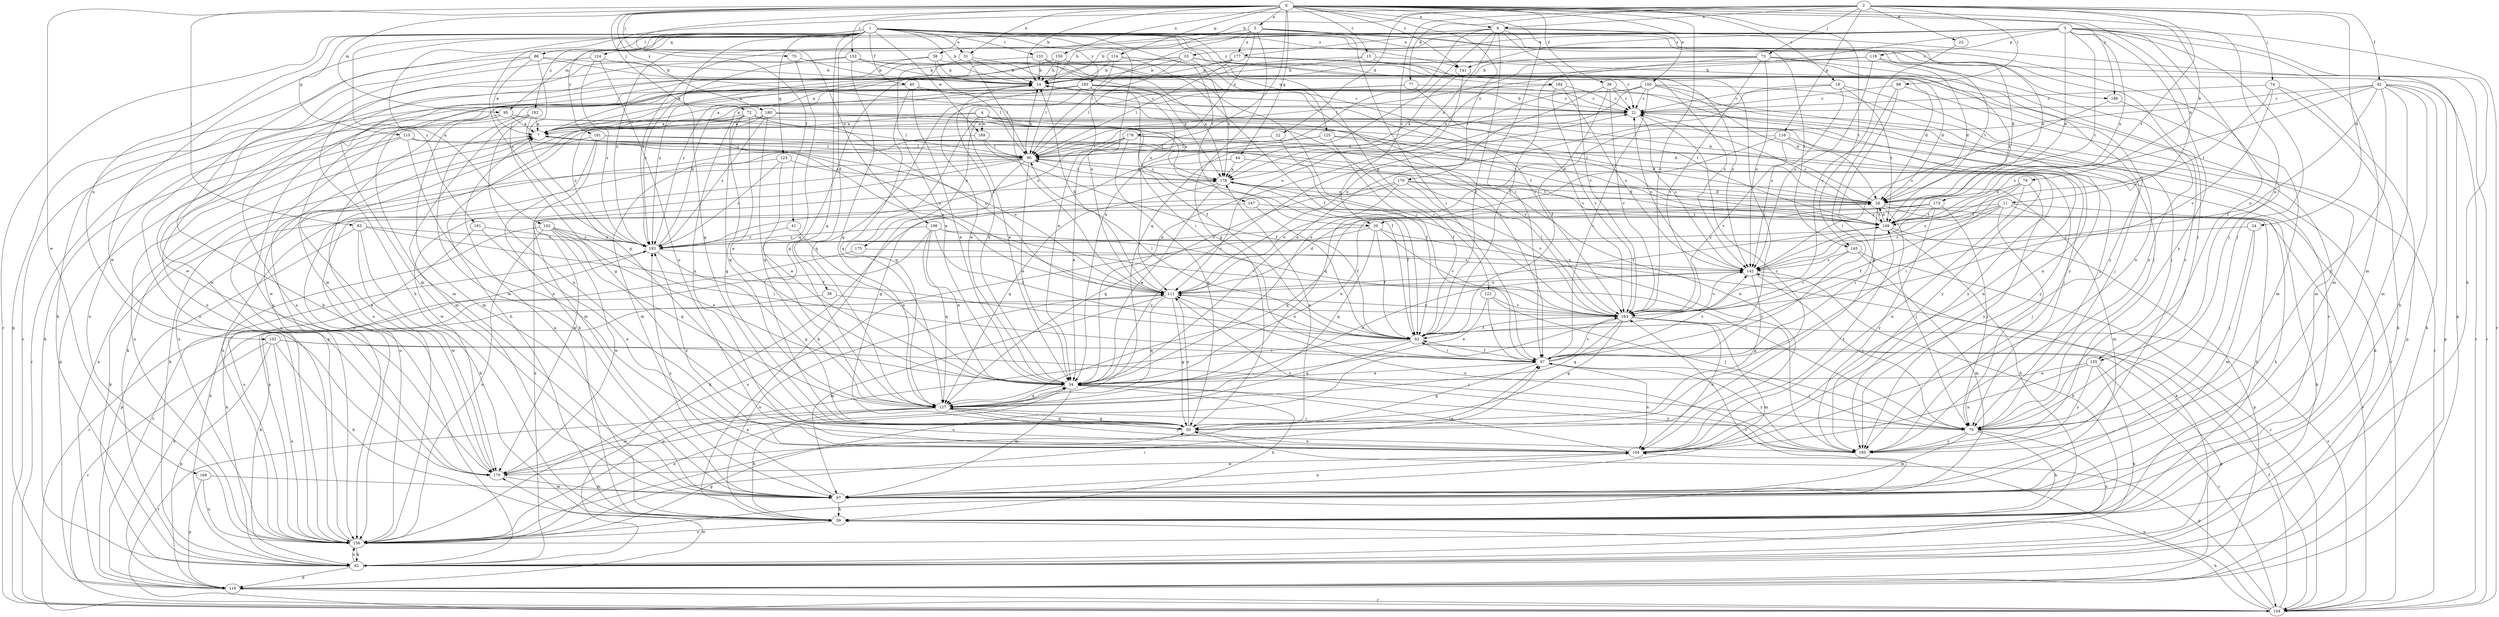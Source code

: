 strict digraph  {
0;
1;
2;
3;
4;
5;
6;
7;
11;
14;
15;
18;
20;
21;
22;
23;
24;
28;
31;
33;
34;
36;
39;
40;
41;
42;
43;
44;
50;
58;
59;
67;
70;
72;
73;
74;
75;
77;
79;
82;
83;
86;
88;
90;
95;
97;
100;
102;
103;
104;
108;
111;
114;
115;
116;
118;
119;
122;
123;
124;
125;
127;
132;
133;
134;
141;
142;
145;
147;
149;
150;
155;
156;
163;
168;
169;
170;
173;
175;
176;
177;
178;
179;
180;
181;
183;
184;
185;
186;
191;
192;
193;
0 -> 5  [label=a];
0 -> 6  [label=a];
0 -> 11  [label=b];
0 -> 14  [label=b];
0 -> 15  [label=c];
0 -> 18  [label=c];
0 -> 31  [label=e];
0 -> 36  [label=f];
0 -> 44  [label=g];
0 -> 67  [label=i];
0 -> 70  [label=j];
0 -> 72  [label=j];
0 -> 83  [label=l];
0 -> 95  [label=m];
0 -> 100  [label=n];
0 -> 108  [label=o];
0 -> 111  [label=o];
0 -> 114  [label=p];
0 -> 132  [label=r];
0 -> 141  [label=s];
0 -> 145  [label=t];
0 -> 150  [label=u];
0 -> 155  [label=u];
0 -> 163  [label=v];
0 -> 168  [label=w];
0 -> 179  [label=y];
0 -> 180  [label=y];
0 -> 186  [label=z];
1 -> 14  [label=b];
1 -> 31  [label=e];
1 -> 39  [label=f];
1 -> 40  [label=f];
1 -> 50  [label=g];
1 -> 86  [label=l];
1 -> 102  [label=n];
1 -> 103  [label=n];
1 -> 111  [label=o];
1 -> 115  [label=p];
1 -> 122  [label=q];
1 -> 123  [label=q];
1 -> 124  [label=q];
1 -> 125  [label=q];
1 -> 127  [label=q];
1 -> 133  [label=r];
1 -> 134  [label=r];
1 -> 141  [label=s];
1 -> 145  [label=t];
1 -> 147  [label=t];
1 -> 149  [label=t];
1 -> 169  [label=w];
1 -> 181  [label=y];
1 -> 183  [label=y];
1 -> 184  [label=y];
1 -> 186  [label=z];
1 -> 191  [label=z];
1 -> 192  [label=z];
1 -> 193  [label=z];
2 -> 6  [label=a];
2 -> 20  [label=c];
2 -> 22  [label=d];
2 -> 23  [label=d];
2 -> 24  [label=d];
2 -> 41  [label=f];
2 -> 42  [label=f];
2 -> 58  [label=h];
2 -> 73  [label=j];
2 -> 74  [label=j];
2 -> 77  [label=k];
2 -> 79  [label=k];
2 -> 88  [label=l];
2 -> 116  [label=p];
2 -> 149  [label=t];
3 -> 14  [label=b];
3 -> 28  [label=d];
3 -> 33  [label=e];
3 -> 43  [label=f];
3 -> 59  [label=h];
3 -> 75  [label=j];
3 -> 82  [label=k];
3 -> 95  [label=m];
3 -> 97  [label=m];
3 -> 118  [label=p];
3 -> 134  [label=r];
3 -> 141  [label=s];
3 -> 149  [label=t];
3 -> 155  [label=u];
3 -> 173  [label=x];
3 -> 185  [label=y];
3 -> 193  [label=z];
4 -> 7  [label=a];
4 -> 20  [label=c];
4 -> 43  [label=f];
4 -> 75  [label=j];
4 -> 127  [label=q];
4 -> 134  [label=r];
4 -> 163  [label=v];
4 -> 169  [label=w];
4 -> 175  [label=x];
5 -> 14  [label=b];
5 -> 28  [label=d];
5 -> 50  [label=g];
5 -> 67  [label=i];
5 -> 75  [label=j];
5 -> 90  [label=l];
5 -> 170  [label=w];
5 -> 176  [label=x];
5 -> 177  [label=x];
6 -> 28  [label=d];
6 -> 34  [label=e];
6 -> 43  [label=f];
6 -> 75  [label=j];
6 -> 119  [label=p];
6 -> 127  [label=q];
6 -> 163  [label=v];
6 -> 177  [label=x];
6 -> 178  [label=x];
6 -> 193  [label=z];
7 -> 90  [label=l];
7 -> 111  [label=o];
7 -> 185  [label=y];
11 -> 20  [label=c];
11 -> 43  [label=f];
11 -> 59  [label=h];
11 -> 75  [label=j];
11 -> 82  [label=k];
11 -> 142  [label=s];
11 -> 149  [label=t];
14 -> 21  [label=c];
14 -> 97  [label=m];
14 -> 156  [label=u];
14 -> 170  [label=w];
15 -> 7  [label=a];
15 -> 14  [label=b];
15 -> 134  [label=r];
15 -> 142  [label=s];
18 -> 21  [label=c];
18 -> 34  [label=e];
18 -> 97  [label=m];
18 -> 142  [label=s];
18 -> 149  [label=t];
20 -> 43  [label=f];
20 -> 82  [label=k];
20 -> 127  [label=q];
20 -> 156  [label=u];
20 -> 163  [label=v];
20 -> 193  [label=z];
21 -> 7  [label=a];
21 -> 14  [label=b];
21 -> 134  [label=r];
21 -> 142  [label=s];
21 -> 156  [label=u];
22 -> 43  [label=f];
22 -> 90  [label=l];
23 -> 163  [label=v];
24 -> 75  [label=j];
24 -> 97  [label=m];
24 -> 193  [label=z];
28 -> 14  [label=b];
28 -> 59  [label=h];
28 -> 67  [label=i];
28 -> 75  [label=j];
28 -> 127  [label=q];
28 -> 134  [label=r];
28 -> 149  [label=t];
28 -> 178  [label=x];
31 -> 14  [label=b];
31 -> 90  [label=l];
31 -> 97  [label=m];
31 -> 178  [label=x];
33 -> 14  [label=b];
33 -> 67  [label=i];
33 -> 90  [label=l];
33 -> 142  [label=s];
33 -> 156  [label=u];
33 -> 178  [label=x];
33 -> 193  [label=z];
34 -> 14  [label=b];
34 -> 21  [label=c];
34 -> 59  [label=h];
34 -> 97  [label=m];
34 -> 127  [label=q];
34 -> 185  [label=y];
36 -> 21  [label=c];
36 -> 43  [label=f];
36 -> 111  [label=o];
36 -> 163  [label=v];
36 -> 185  [label=y];
39 -> 82  [label=k];
39 -> 163  [label=v];
40 -> 21  [label=c];
40 -> 34  [label=e];
40 -> 97  [label=m];
40 -> 127  [label=q];
40 -> 149  [label=t];
41 -> 34  [label=e];
41 -> 193  [label=z];
42 -> 21  [label=c];
42 -> 34  [label=e];
42 -> 43  [label=f];
42 -> 59  [label=h];
42 -> 82  [label=k];
42 -> 97  [label=m];
42 -> 119  [label=p];
42 -> 142  [label=s];
42 -> 185  [label=y];
43 -> 67  [label=i];
43 -> 90  [label=l];
43 -> 111  [label=o];
43 -> 119  [label=p];
43 -> 127  [label=q];
43 -> 156  [label=u];
44 -> 50  [label=g];
44 -> 149  [label=t];
44 -> 178  [label=x];
50 -> 21  [label=c];
50 -> 104  [label=n];
50 -> 111  [label=o];
50 -> 127  [label=q];
50 -> 178  [label=x];
58 -> 14  [label=b];
58 -> 90  [label=l];
58 -> 104  [label=n];
58 -> 156  [label=u];
58 -> 170  [label=w];
59 -> 7  [label=a];
59 -> 21  [label=c];
59 -> 111  [label=o];
59 -> 156  [label=u];
67 -> 34  [label=e];
67 -> 43  [label=f];
67 -> 50  [label=g];
67 -> 104  [label=n];
67 -> 142  [label=s];
67 -> 163  [label=v];
67 -> 185  [label=y];
70 -> 14  [label=b];
70 -> 127  [label=q];
72 -> 7  [label=a];
72 -> 34  [label=e];
72 -> 50  [label=g];
72 -> 59  [label=h];
72 -> 111  [label=o];
72 -> 127  [label=q];
72 -> 163  [label=v];
72 -> 193  [label=z];
73 -> 14  [label=b];
73 -> 90  [label=l];
73 -> 134  [label=r];
73 -> 142  [label=s];
73 -> 149  [label=t];
73 -> 163  [label=v];
73 -> 178  [label=x];
73 -> 185  [label=y];
73 -> 193  [label=z];
74 -> 21  [label=c];
74 -> 82  [label=k];
74 -> 119  [label=p];
74 -> 149  [label=t];
74 -> 163  [label=v];
75 -> 59  [label=h];
75 -> 67  [label=i];
75 -> 97  [label=m];
75 -> 156  [label=u];
75 -> 185  [label=y];
77 -> 7  [label=a];
77 -> 21  [label=c];
77 -> 156  [label=u];
77 -> 163  [label=v];
79 -> 28  [label=d];
79 -> 67  [label=i];
79 -> 104  [label=n];
79 -> 142  [label=s];
79 -> 185  [label=y];
82 -> 119  [label=p];
82 -> 156  [label=u];
82 -> 178  [label=x];
83 -> 43  [label=f];
83 -> 59  [label=h];
83 -> 119  [label=p];
83 -> 170  [label=w];
83 -> 193  [label=z];
86 -> 7  [label=a];
86 -> 14  [label=b];
86 -> 50  [label=g];
86 -> 82  [label=k];
86 -> 111  [label=o];
86 -> 119  [label=p];
88 -> 21  [label=c];
88 -> 50  [label=g];
88 -> 67  [label=i];
88 -> 134  [label=r];
90 -> 14  [label=b];
90 -> 34  [label=e];
90 -> 59  [label=h];
90 -> 82  [label=k];
90 -> 156  [label=u];
90 -> 170  [label=w];
90 -> 178  [label=x];
95 -> 7  [label=a];
95 -> 28  [label=d];
95 -> 90  [label=l];
95 -> 97  [label=m];
95 -> 156  [label=u];
97 -> 59  [label=h];
97 -> 104  [label=n];
97 -> 193  [label=z];
100 -> 7  [label=a];
100 -> 21  [label=c];
100 -> 28  [label=d];
100 -> 34  [label=e];
100 -> 67  [label=i];
100 -> 75  [label=j];
100 -> 90  [label=l];
100 -> 104  [label=n];
102 -> 34  [label=e];
102 -> 67  [label=i];
102 -> 82  [label=k];
102 -> 127  [label=q];
102 -> 156  [label=u];
102 -> 170  [label=w];
102 -> 193  [label=z];
103 -> 59  [label=h];
103 -> 67  [label=i];
103 -> 75  [label=j];
103 -> 119  [label=p];
103 -> 134  [label=r];
103 -> 156  [label=u];
104 -> 34  [label=e];
104 -> 149  [label=t];
104 -> 170  [label=w];
104 -> 193  [label=z];
108 -> 34  [label=e];
108 -> 43  [label=f];
108 -> 75  [label=j];
108 -> 127  [label=q];
108 -> 156  [label=u];
108 -> 163  [label=v];
108 -> 193  [label=z];
111 -> 7  [label=a];
111 -> 14  [label=b];
111 -> 28  [label=d];
111 -> 50  [label=g];
111 -> 97  [label=m];
111 -> 127  [label=q];
111 -> 149  [label=t];
111 -> 163  [label=v];
111 -> 185  [label=y];
114 -> 14  [label=b];
114 -> 34  [label=e];
114 -> 67  [label=i];
114 -> 156  [label=u];
114 -> 163  [label=v];
115 -> 90  [label=l];
115 -> 104  [label=n];
115 -> 119  [label=p];
115 -> 156  [label=u];
115 -> 185  [label=y];
116 -> 82  [label=k];
116 -> 90  [label=l];
116 -> 104  [label=n];
116 -> 127  [label=q];
116 -> 163  [label=v];
118 -> 7  [label=a];
118 -> 14  [label=b];
118 -> 28  [label=d];
118 -> 142  [label=s];
118 -> 185  [label=y];
119 -> 7  [label=a];
119 -> 111  [label=o];
119 -> 134  [label=r];
119 -> 170  [label=w];
119 -> 193  [label=z];
122 -> 34  [label=e];
122 -> 67  [label=i];
122 -> 75  [label=j];
122 -> 163  [label=v];
123 -> 34  [label=e];
123 -> 156  [label=u];
123 -> 178  [label=x];
123 -> 193  [label=z];
124 -> 14  [label=b];
124 -> 104  [label=n];
124 -> 134  [label=r];
124 -> 193  [label=z];
125 -> 28  [label=d];
125 -> 43  [label=f];
125 -> 90  [label=l];
125 -> 97  [label=m];
125 -> 185  [label=y];
127 -> 50  [label=g];
127 -> 59  [label=h];
127 -> 75  [label=j];
127 -> 134  [label=r];
127 -> 170  [label=w];
127 -> 185  [label=y];
132 -> 14  [label=b];
132 -> 21  [label=c];
132 -> 28  [label=d];
132 -> 59  [label=h];
132 -> 127  [label=q];
132 -> 193  [label=z];
133 -> 14  [label=b];
133 -> 34  [label=e];
133 -> 43  [label=f];
133 -> 178  [label=x];
134 -> 43  [label=f];
134 -> 50  [label=g];
134 -> 59  [label=h];
134 -> 104  [label=n];
134 -> 142  [label=s];
141 -> 111  [label=o];
141 -> 178  [label=x];
141 -> 185  [label=y];
142 -> 21  [label=c];
142 -> 34  [label=e];
142 -> 50  [label=g];
142 -> 59  [label=h];
142 -> 75  [label=j];
142 -> 111  [label=o];
145 -> 97  [label=m];
145 -> 134  [label=r];
145 -> 142  [label=s];
145 -> 163  [label=v];
147 -> 43  [label=f];
147 -> 82  [label=k];
147 -> 149  [label=t];
149 -> 21  [label=c];
149 -> 28  [label=d];
149 -> 59  [label=h];
149 -> 119  [label=p];
149 -> 193  [label=z];
150 -> 14  [label=b];
150 -> 50  [label=g];
150 -> 67  [label=i];
150 -> 90  [label=l];
155 -> 34  [label=e];
155 -> 82  [label=k];
155 -> 104  [label=n];
155 -> 134  [label=r];
155 -> 185  [label=y];
156 -> 7  [label=a];
156 -> 34  [label=e];
156 -> 50  [label=g];
156 -> 67  [label=i];
156 -> 82  [label=k];
156 -> 163  [label=v];
163 -> 43  [label=f];
163 -> 50  [label=g];
163 -> 90  [label=l];
163 -> 97  [label=m];
163 -> 104  [label=n];
163 -> 127  [label=q];
163 -> 134  [label=r];
163 -> 142  [label=s];
163 -> 156  [label=u];
168 -> 97  [label=m];
168 -> 119  [label=p];
168 -> 156  [label=u];
169 -> 43  [label=f];
169 -> 90  [label=l];
169 -> 156  [label=u];
170 -> 7  [label=a];
170 -> 34  [label=e];
170 -> 67  [label=i];
170 -> 97  [label=m];
173 -> 34  [label=e];
173 -> 75  [label=j];
173 -> 82  [label=k];
173 -> 149  [label=t];
173 -> 185  [label=y];
175 -> 134  [label=r];
175 -> 142  [label=s];
176 -> 28  [label=d];
176 -> 34  [label=e];
176 -> 50  [label=g];
176 -> 90  [label=l];
176 -> 104  [label=n];
176 -> 193  [label=z];
177 -> 7  [label=a];
177 -> 14  [label=b];
177 -> 28  [label=d];
177 -> 90  [label=l];
177 -> 97  [label=m];
178 -> 28  [label=d];
178 -> 34  [label=e];
178 -> 43  [label=f];
178 -> 90  [label=l];
178 -> 127  [label=q];
178 -> 185  [label=y];
179 -> 28  [label=d];
179 -> 97  [label=m];
179 -> 111  [label=o];
179 -> 127  [label=q];
179 -> 163  [label=v];
179 -> 170  [label=w];
180 -> 7  [label=a];
180 -> 75  [label=j];
180 -> 127  [label=q];
180 -> 149  [label=t];
180 -> 170  [label=w];
180 -> 178  [label=x];
180 -> 193  [label=z];
181 -> 59  [label=h];
181 -> 75  [label=j];
181 -> 82  [label=k];
181 -> 90  [label=l];
181 -> 97  [label=m];
181 -> 149  [label=t];
183 -> 21  [label=c];
183 -> 34  [label=e];
183 -> 43  [label=f];
183 -> 67  [label=i];
183 -> 75  [label=j];
183 -> 104  [label=n];
183 -> 127  [label=q];
183 -> 149  [label=t];
183 -> 156  [label=u];
183 -> 170  [label=w];
184 -> 21  [label=c];
184 -> 34  [label=e];
184 -> 142  [label=s];
184 -> 163  [label=v];
185 -> 111  [label=o];
186 -> 97  [label=m];
186 -> 142  [label=s];
191 -> 104  [label=n];
191 -> 156  [label=u];
191 -> 193  [label=z];
192 -> 7  [label=a];
192 -> 50  [label=g];
192 -> 82  [label=k];
192 -> 97  [label=m];
192 -> 104  [label=n];
192 -> 111  [label=o];
193 -> 14  [label=b];
193 -> 50  [label=g];
193 -> 82  [label=k];
193 -> 142  [label=s];
}
